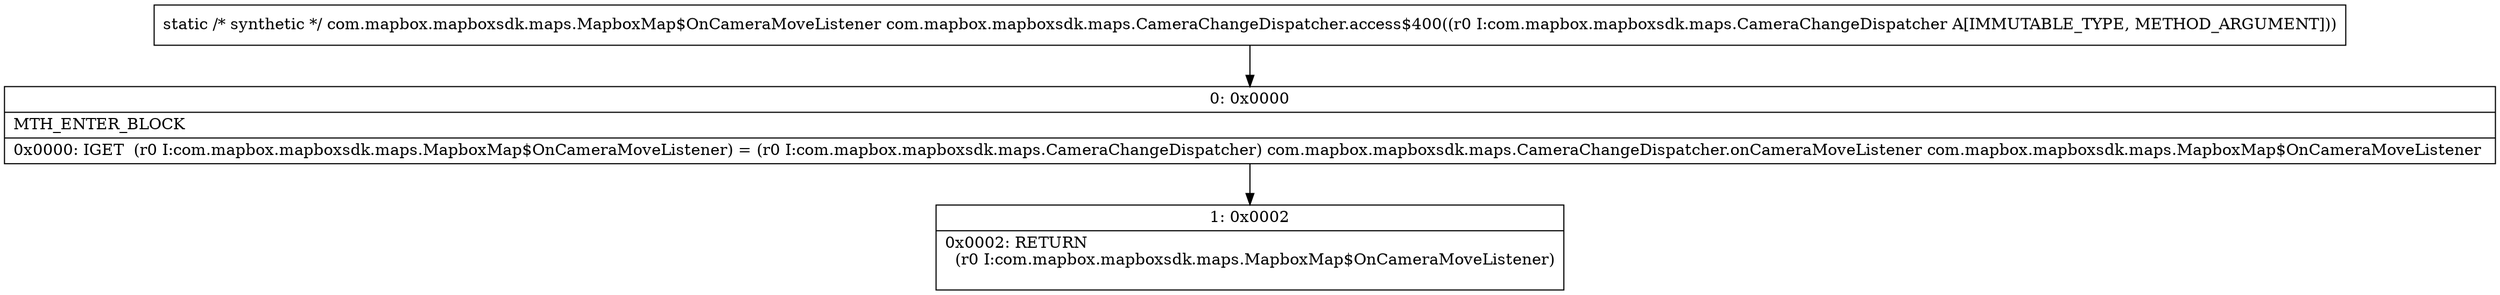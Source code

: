 digraph "CFG forcom.mapbox.mapboxsdk.maps.CameraChangeDispatcher.access$400(Lcom\/mapbox\/mapboxsdk\/maps\/CameraChangeDispatcher;)Lcom\/mapbox\/mapboxsdk\/maps\/MapboxMap$OnCameraMoveListener;" {
Node_0 [shape=record,label="{0\:\ 0x0000|MTH_ENTER_BLOCK\l|0x0000: IGET  (r0 I:com.mapbox.mapboxsdk.maps.MapboxMap$OnCameraMoveListener) = (r0 I:com.mapbox.mapboxsdk.maps.CameraChangeDispatcher) com.mapbox.mapboxsdk.maps.CameraChangeDispatcher.onCameraMoveListener com.mapbox.mapboxsdk.maps.MapboxMap$OnCameraMoveListener \l}"];
Node_1 [shape=record,label="{1\:\ 0x0002|0x0002: RETURN  \l  (r0 I:com.mapbox.mapboxsdk.maps.MapboxMap$OnCameraMoveListener)\l \l}"];
MethodNode[shape=record,label="{static \/* synthetic *\/ com.mapbox.mapboxsdk.maps.MapboxMap$OnCameraMoveListener com.mapbox.mapboxsdk.maps.CameraChangeDispatcher.access$400((r0 I:com.mapbox.mapboxsdk.maps.CameraChangeDispatcher A[IMMUTABLE_TYPE, METHOD_ARGUMENT])) }"];
MethodNode -> Node_0;
Node_0 -> Node_1;
}

